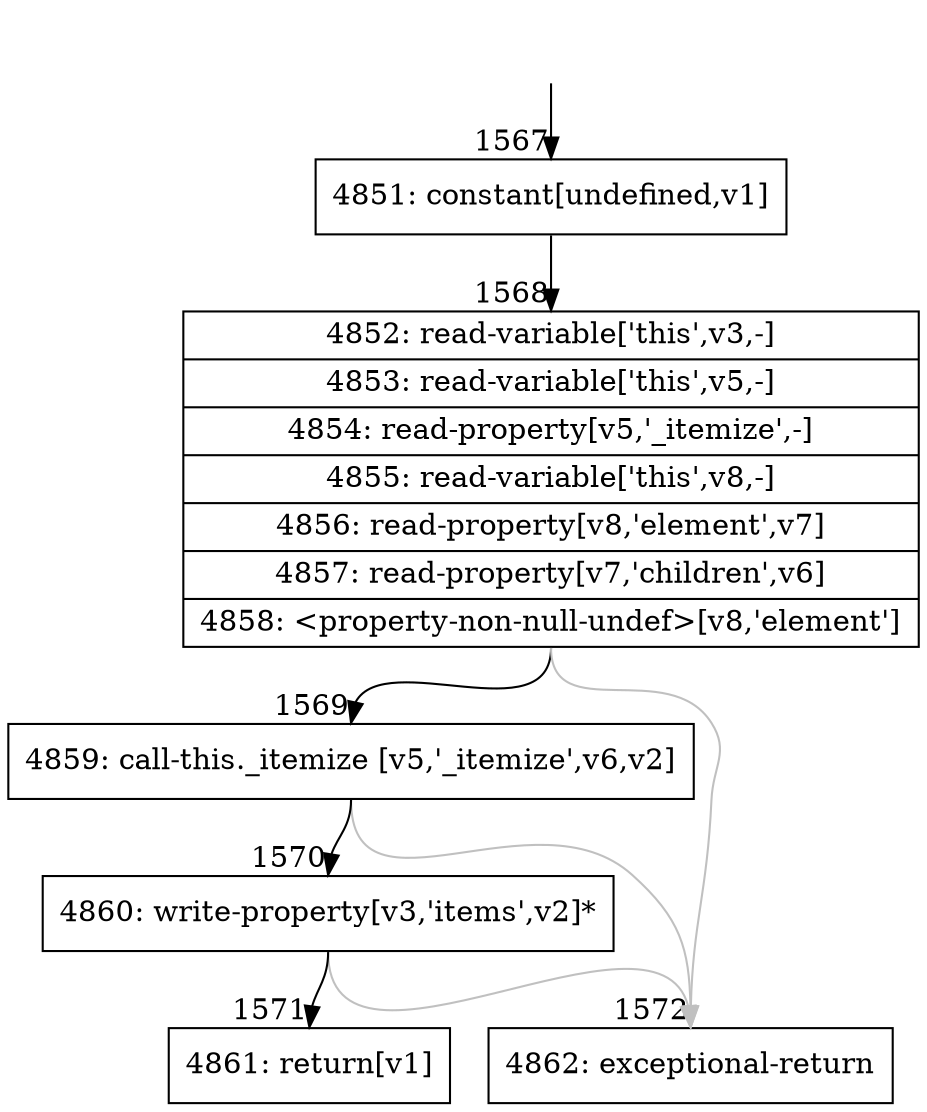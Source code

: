 digraph {
rankdir="TD"
BB_entry142[shape=none,label=""];
BB_entry142 -> BB1567 [tailport=s, headport=n, headlabel="    1567"]
BB1567 [shape=record label="{4851: constant[undefined,v1]}" ] 
BB1567 -> BB1568 [tailport=s, headport=n, headlabel="      1568"]
BB1568 [shape=record label="{4852: read-variable['this',v3,-]|4853: read-variable['this',v5,-]|4854: read-property[v5,'_itemize',-]|4855: read-variable['this',v8,-]|4856: read-property[v8,'element',v7]|4857: read-property[v7,'children',v6]|4858: \<property-non-null-undef\>[v8,'element']}" ] 
BB1568 -> BB1569 [tailport=s, headport=n, headlabel="      1569"]
BB1568 -> BB1572 [tailport=s, headport=n, color=gray, headlabel="      1572"]
BB1569 [shape=record label="{4859: call-this._itemize [v5,'_itemize',v6,v2]}" ] 
BB1569 -> BB1570 [tailport=s, headport=n, headlabel="      1570"]
BB1569 -> BB1572 [tailport=s, headport=n, color=gray]
BB1570 [shape=record label="{4860: write-property[v3,'items',v2]*}" ] 
BB1570 -> BB1571 [tailport=s, headport=n, headlabel="      1571"]
BB1570 -> BB1572 [tailport=s, headport=n, color=gray]
BB1571 [shape=record label="{4861: return[v1]}" ] 
BB1572 [shape=record label="{4862: exceptional-return}" ] 
//#$~ 2191
}
